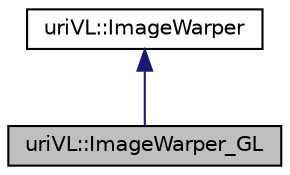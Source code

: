 digraph "uriVL::ImageWarper_GL"
{
  edge [fontname="Helvetica",fontsize="10",labelfontname="Helvetica",labelfontsize="10"];
  node [fontname="Helvetica",fontsize="10",shape=record];
  Node1 [label="uriVL::ImageWarper_GL",height=0.2,width=0.4,color="black", fillcolor="grey75", style="filled", fontcolor="black"];
  Node2 -> Node1 [dir="back",color="midnightblue",fontsize="10",style="solid",fontname="Helvetica"];
  Node2 [label="uriVL::ImageWarper",height=0.2,width=0.4,color="black", fillcolor="white", style="filled",URL="$classuriVL_1_1ImageWarper.html",tooltip="Virtual parent class for all image warper object. "];
}
